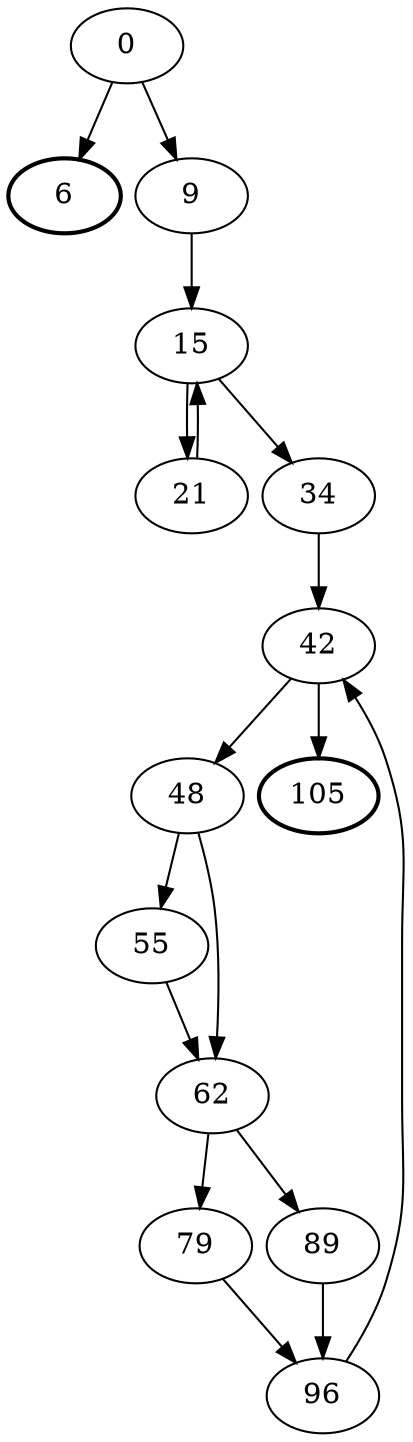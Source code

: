 digraph cal
{
	size="7.5,10"; 
	ratio=auto;
	nodesep=0.1;
	0 -> { 6; 9; };
	6 [style=bold];
	9 -> { 15; };
	15 -> { 21; 34; };
	21 -> { 15; };
	34 -> { 42; };
	42 -> { 48; 105; };
	48 -> { 55; 62; };
	55 -> { 62; };
	62 -> { 79; 89; };
	79 -> { 96; };
	96 -> { 42; };
	89 -> { 96; };
	105 [style=bold];
}
